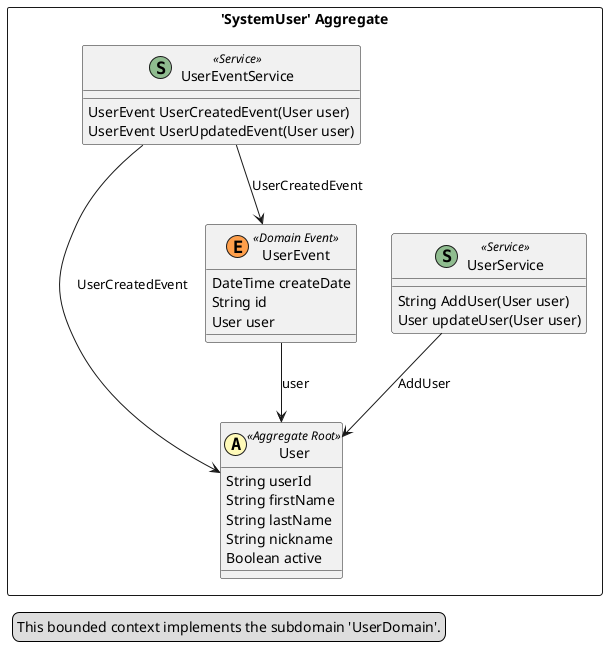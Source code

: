 @startuml

skinparam componentStyle uml2

package "'SystemUser' Aggregate" <<Rectangle>> {
	class User <<(A,#fffab8) Aggregate Root>> {
		String userId
		String firstName
		String lastName
		String nickname
		Boolean active
	}
	class UserEvent <<(E,#ff9f4b) Domain Event>> {
		DateTime createDate
		String id
		User user
	}
	class UserService <<(S,DarkSeaGreen) Service>> {
		String AddUser(User user)
		User updateUser(User user)
	}
	class UserEventService <<(S,DarkSeaGreen) Service>> {
		UserEvent UserCreatedEvent(User user)
		UserEvent UserUpdatedEvent(User user)
	}
}
UserEvent --> User : user
UserService --> User : AddUser
UserEventService --> UserEvent : UserCreatedEvent
UserEventService --> User : UserCreatedEvent
legend left
  This bounded context implements the subdomain 'UserDomain'.
end legend


@enduml
